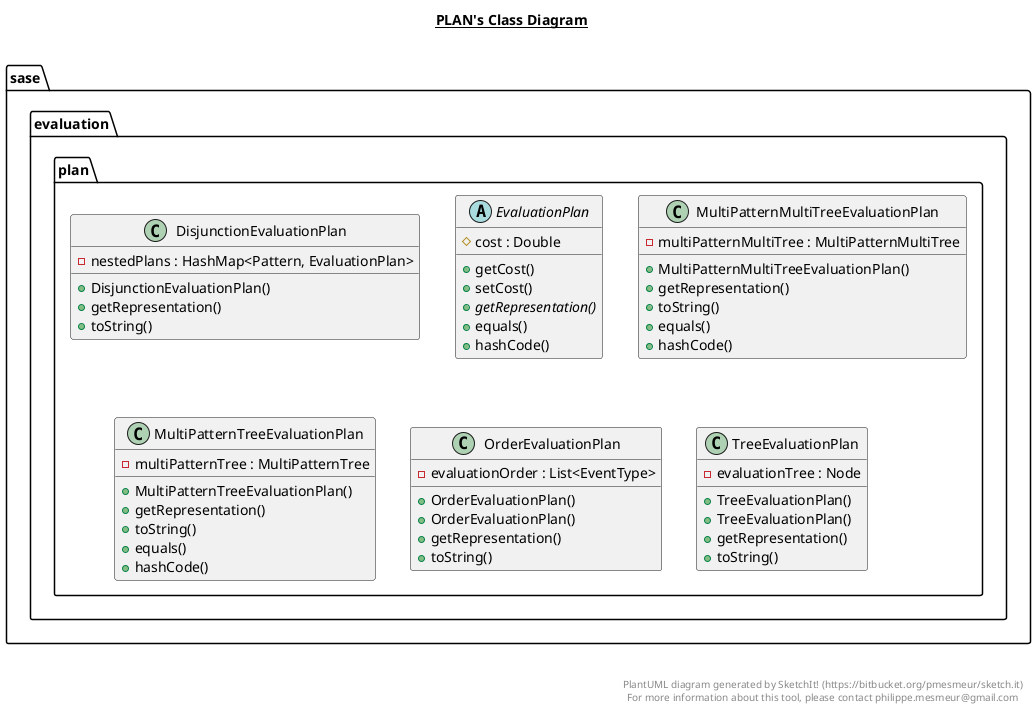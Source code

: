@startuml

title __PLAN's Class Diagram__\n

  package sase.evaluation {
    package sase.evaluation.plan {
      class DisjunctionEvaluationPlan {
          - nestedPlans : HashMap<Pattern, EvaluationPlan>
          + DisjunctionEvaluationPlan()
          + getRepresentation()
          + toString()
      }
    }
  }
  

  package sase.evaluation {
    package sase.evaluation.plan {
      abstract class EvaluationPlan {
          # cost : Double
          + getCost()
          + setCost()
          {abstract} + getRepresentation()
          + equals()
          + hashCode()
      }
    }
  }
  

  package sase.evaluation {
    package sase.evaluation.plan {
      class MultiPatternMultiTreeEvaluationPlan {
          - multiPatternMultiTree : MultiPatternMultiTree
          + MultiPatternMultiTreeEvaluationPlan()
          + getRepresentation()
          + toString()
          + equals()
          + hashCode()
      }
    }
  }
  

  package sase.evaluation {
    package sase.evaluation.plan {
      class MultiPatternTreeEvaluationPlan {
          - multiPatternTree : MultiPatternTree
          + MultiPatternTreeEvaluationPlan()
          + getRepresentation()
          + toString()
          + equals()
          + hashCode()
      }
    }
  }
  

  package sase.evaluation {
    package sase.evaluation.plan {
      class OrderEvaluationPlan {
          - evaluationOrder : List<EventType>
          + OrderEvaluationPlan()
          + OrderEvaluationPlan()
          + getRepresentation()
          + toString()
      }
    }
  }
  

  package sase.evaluation {
    package sase.evaluation.plan {
      class TreeEvaluationPlan {
          - evaluationTree : Node
          + TreeEvaluationPlan()
          + TreeEvaluationPlan()
          + getRepresentation()
          + toString()
      }
    }
  }
  



right footer


PlantUML diagram generated by SketchIt! (https://bitbucket.org/pmesmeur/sketch.it)
For more information about this tool, please contact philippe.mesmeur@gmail.com
endfooter

@enduml
